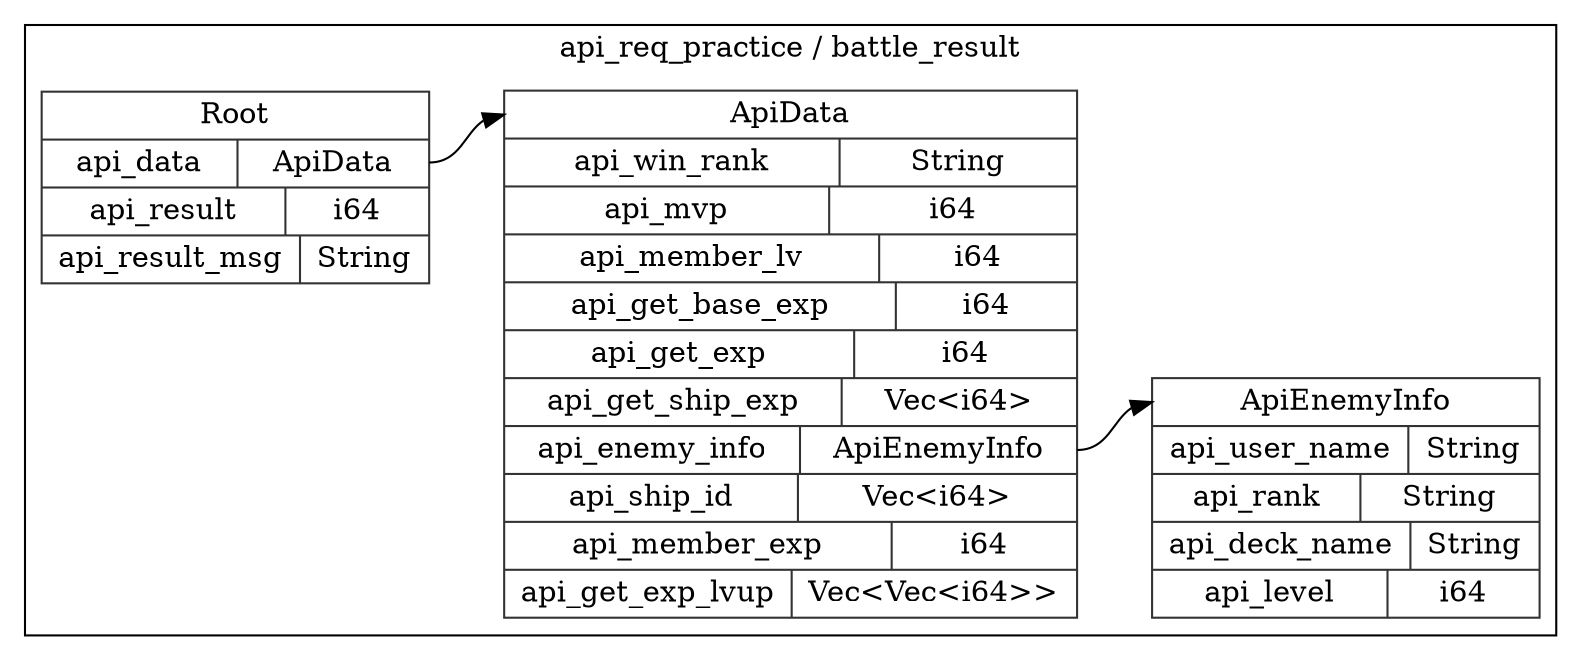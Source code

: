 digraph {
  rankdir=LR;
  subgraph cluster_0 {
    label="api_req_practice / battle_result";
    node [style="filled", color=white, style="solid", color=gray20];
    api_req_practice__battle_result__ApiData [label="<ApiData> ApiData  | { api_win_rank | <api_win_rank> String } | { api_mvp | <api_mvp> i64 } | { api_member_lv | <api_member_lv> i64 } | { api_get_base_exp | <api_get_base_exp> i64 } | { api_get_exp | <api_get_exp> i64 } | { api_get_ship_exp | <api_get_ship_exp> Vec\<i64\> } | { api_enemy_info | <api_enemy_info> ApiEnemyInfo } | { api_ship_id | <api_ship_id> Vec\<i64\> } | { api_member_exp | <api_member_exp> i64 } | { api_get_exp_lvup | <api_get_exp_lvup> Vec\<Vec\<i64\>\> }", shape=record];
    api_req_practice__battle_result__ApiEnemyInfo;
    api_req_practice__battle_result__ApiData:api_enemy_info:e -> api_req_practice__battle_result__ApiEnemyInfo:ApiEnemyInfo:w;
    api_req_practice__battle_result__ApiEnemyInfo [label="<ApiEnemyInfo> ApiEnemyInfo  | { api_user_name | <api_user_name> String } | { api_rank | <api_rank> String } | { api_deck_name | <api_deck_name> String } | { api_level | <api_level> i64 }", shape=record];
    api_req_practice__battle_result__Root [label="<Root> Root  | { api_data | <api_data> ApiData } | { api_result | <api_result> i64 } | { api_result_msg | <api_result_msg> String }", shape=record];
    api_req_practice__battle_result__Root:api_data:e -> api_req_practice__battle_result__ApiData:ApiData:w;
  }
}
